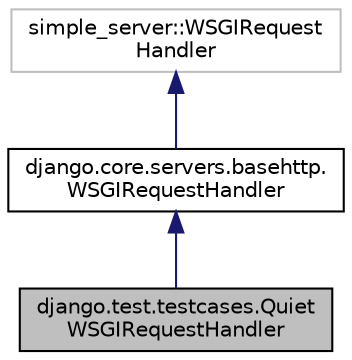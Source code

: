 digraph "django.test.testcases.QuietWSGIRequestHandler"
{
 // LATEX_PDF_SIZE
  edge [fontname="Helvetica",fontsize="10",labelfontname="Helvetica",labelfontsize="10"];
  node [fontname="Helvetica",fontsize="10",shape=record];
  Node1 [label="django.test.testcases.Quiet\lWSGIRequestHandler",height=0.2,width=0.4,color="black", fillcolor="grey75", style="filled", fontcolor="black",tooltip=" "];
  Node2 -> Node1 [dir="back",color="midnightblue",fontsize="10",style="solid"];
  Node2 [label="django.core.servers.basehttp.\lWSGIRequestHandler",height=0.2,width=0.4,color="black", fillcolor="white", style="filled",URL="$classdjango_1_1core_1_1servers_1_1basehttp_1_1_w_s_g_i_request_handler.html",tooltip=" "];
  Node3 -> Node2 [dir="back",color="midnightblue",fontsize="10",style="solid"];
  Node3 [label="simple_server::WSGIRequest\lHandler",height=0.2,width=0.4,color="grey75", fillcolor="white", style="filled",tooltip=" "];
}
